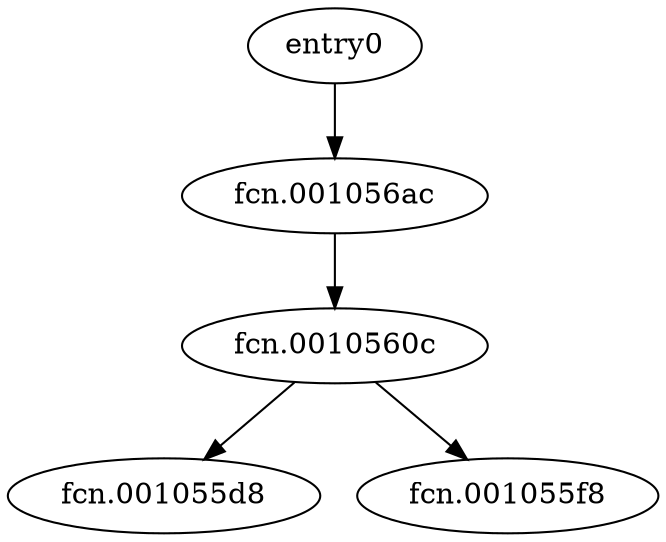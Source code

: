 digraph code {
  "0x00104aa0" [label="entry0"];
  "0x00104aa0" -> "0x001056ac";
  "0x001056ac" [label="fcn.001056ac"];
  "0x001056ac" [label="fcn.001056ac"];
  "0x001056ac" -> "0x0010560c";
  "0x0010560c" [label="fcn.0010560c"];
  "0x0010560c" [label="fcn.0010560c"];
  "0x0010560c" -> "0x001055d8";
  "0x001055d8" [label="fcn.001055d8"];
  "0x0010560c" -> "0x001055f8";
  "0x001055f8" [label="fcn.001055f8"];
}